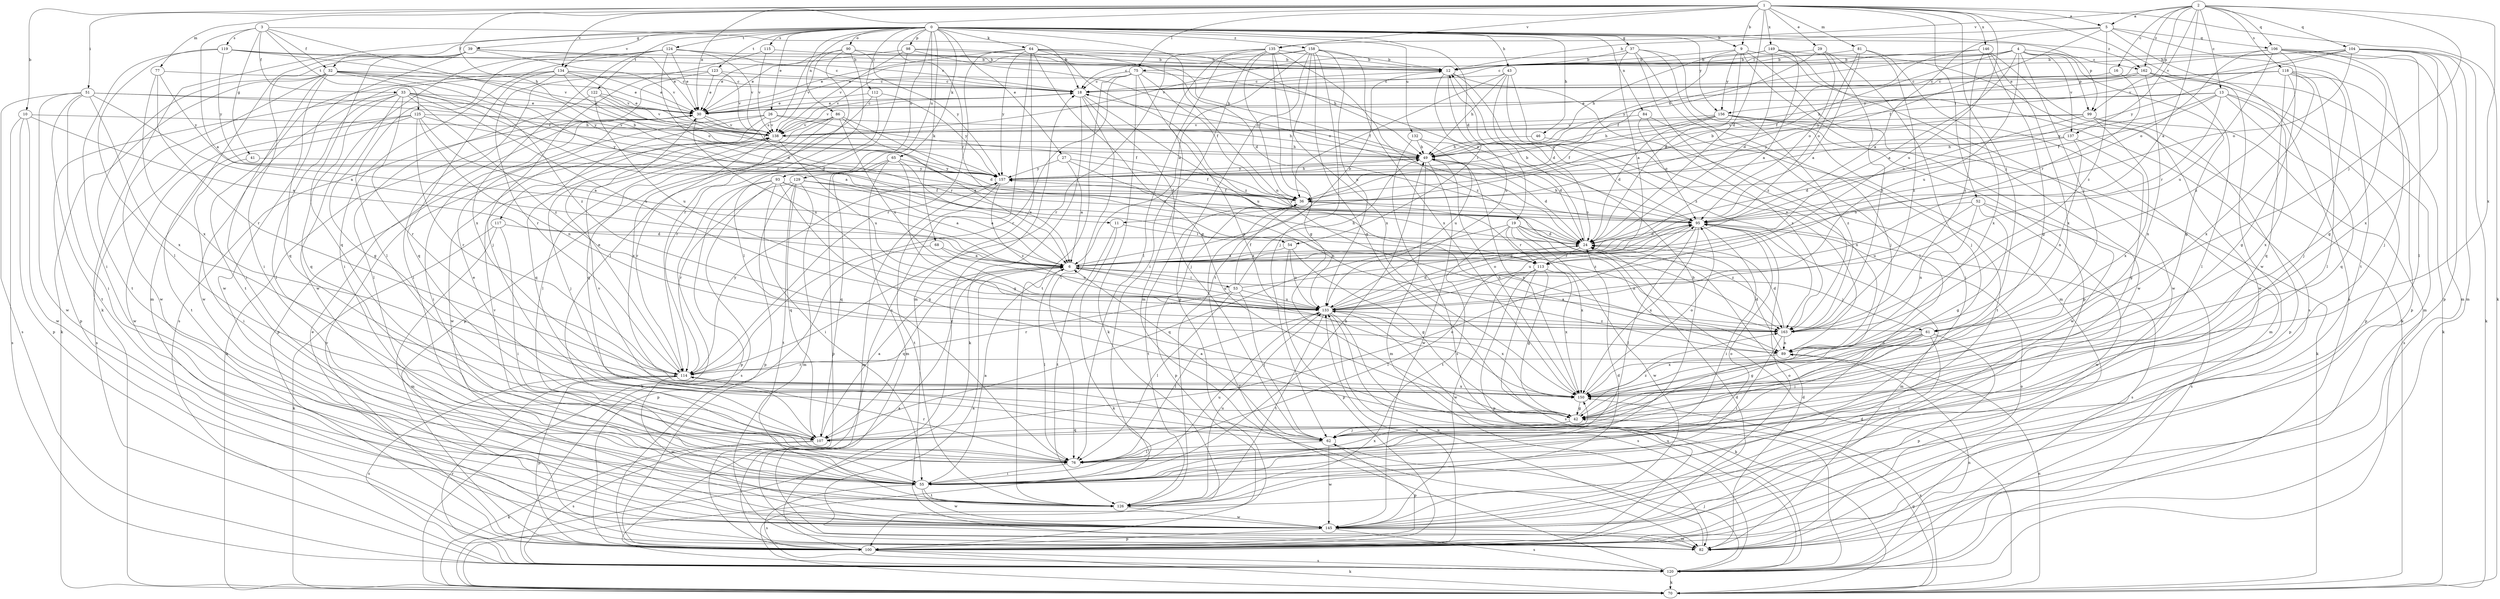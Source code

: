 strict digraph  {
0;
1;
2;
3;
4;
5;
6;
9;
10;
11;
12;
13;
16;
18;
19;
24;
26;
27;
29;
30;
32;
33;
36;
37;
39;
41;
42;
43;
46;
49;
51;
52;
53;
54;
55;
61;
62;
64;
65;
68;
70;
75;
76;
77;
81;
82;
84;
86;
89;
90;
93;
95;
98;
99;
100;
104;
106;
107;
112;
113;
114;
115;
117;
118;
119;
120;
122;
123;
124;
125;
126;
129;
132;
133;
134;
135;
137;
138;
145;
146;
149;
150;
156;
157;
158;
162;
163;
0 -> 9  [label=b];
0 -> 19  [label=d];
0 -> 26  [label=e];
0 -> 27  [label=e];
0 -> 32  [label=f];
0 -> 37  [label=g];
0 -> 39  [label=g];
0 -> 43  [label=h];
0 -> 46  [label=h];
0 -> 64  [label=k];
0 -> 65  [label=k];
0 -> 68  [label=k];
0 -> 70  [label=k];
0 -> 84  [label=n];
0 -> 86  [label=n];
0 -> 89  [label=n];
0 -> 90  [label=o];
0 -> 93  [label=o];
0 -> 98  [label=p];
0 -> 99  [label=p];
0 -> 112  [label=r];
0 -> 113  [label=r];
0 -> 115  [label=s];
0 -> 117  [label=s];
0 -> 122  [label=t];
0 -> 123  [label=t];
0 -> 124  [label=t];
0 -> 129  [label=u];
0 -> 132  [label=u];
0 -> 134  [label=v];
0 -> 156  [label=y];
0 -> 158  [label=z];
0 -> 162  [label=z];
1 -> 5  [label=a];
1 -> 9  [label=b];
1 -> 10  [label=b];
1 -> 24  [label=d];
1 -> 29  [label=e];
1 -> 30  [label=e];
1 -> 49  [label=h];
1 -> 51  [label=i];
1 -> 52  [label=i];
1 -> 61  [label=j];
1 -> 70  [label=k];
1 -> 75  [label=l];
1 -> 77  [label=m];
1 -> 81  [label=m];
1 -> 133  [label=u];
1 -> 134  [label=v];
1 -> 135  [label=v];
1 -> 145  [label=w];
1 -> 146  [label=x];
1 -> 149  [label=x];
2 -> 5  [label=a];
2 -> 6  [label=a];
2 -> 13  [label=c];
2 -> 16  [label=c];
2 -> 61  [label=j];
2 -> 99  [label=p];
2 -> 104  [label=q];
2 -> 106  [label=q];
2 -> 118  [label=s];
2 -> 135  [label=v];
2 -> 137  [label=v];
2 -> 150  [label=x];
2 -> 162  [label=z];
3 -> 6  [label=a];
3 -> 11  [label=b];
3 -> 18  [label=c];
3 -> 32  [label=f];
3 -> 33  [label=f];
3 -> 41  [label=g];
3 -> 119  [label=s];
3 -> 125  [label=t];
4 -> 6  [label=a];
4 -> 11  [label=b];
4 -> 18  [label=c];
4 -> 42  [label=g];
4 -> 49  [label=h];
4 -> 61  [label=j];
4 -> 75  [label=l];
4 -> 99  [label=p];
4 -> 133  [label=u];
4 -> 137  [label=v];
4 -> 162  [label=z];
5 -> 6  [label=a];
5 -> 12  [label=b];
5 -> 36  [label=f];
5 -> 106  [label=q];
5 -> 120  [label=s];
5 -> 126  [label=t];
5 -> 163  [label=z];
6 -> 12  [label=b];
6 -> 53  [label=i];
6 -> 61  [label=j];
6 -> 76  [label=l];
6 -> 107  [label=q];
6 -> 133  [label=u];
9 -> 12  [label=b];
9 -> 24  [label=d];
9 -> 49  [label=h];
9 -> 100  [label=p];
9 -> 120  [label=s];
9 -> 145  [label=w];
9 -> 156  [label=y];
10 -> 6  [label=a];
10 -> 100  [label=p];
10 -> 120  [label=s];
10 -> 138  [label=v];
10 -> 145  [label=w];
11 -> 54  [label=i];
11 -> 70  [label=k];
11 -> 126  [label=t];
12 -> 18  [label=c];
12 -> 54  [label=i];
12 -> 55  [label=i];
12 -> 95  [label=o];
12 -> 133  [label=u];
13 -> 30  [label=e];
13 -> 36  [label=f];
13 -> 100  [label=p];
13 -> 107  [label=q];
13 -> 113  [label=r];
13 -> 150  [label=x];
13 -> 156  [label=y];
13 -> 157  [label=y];
16 -> 18  [label=c];
16 -> 113  [label=r];
18 -> 30  [label=e];
18 -> 62  [label=j];
18 -> 70  [label=k];
18 -> 76  [label=l];
18 -> 133  [label=u];
18 -> 138  [label=v];
19 -> 24  [label=d];
19 -> 89  [label=n];
19 -> 107  [label=q];
19 -> 113  [label=r];
19 -> 126  [label=t];
19 -> 145  [label=w];
19 -> 150  [label=x];
19 -> 163  [label=z];
24 -> 6  [label=a];
24 -> 12  [label=b];
24 -> 113  [label=r];
26 -> 36  [label=f];
26 -> 49  [label=h];
26 -> 100  [label=p];
26 -> 107  [label=q];
26 -> 138  [label=v];
26 -> 145  [label=w];
27 -> 6  [label=a];
27 -> 36  [label=f];
27 -> 89  [label=n];
27 -> 157  [label=y];
29 -> 12  [label=b];
29 -> 36  [label=f];
29 -> 62  [label=j];
29 -> 95  [label=o];
29 -> 163  [label=z];
30 -> 18  [label=c];
30 -> 55  [label=i];
30 -> 70  [label=k];
30 -> 113  [label=r];
30 -> 133  [label=u];
30 -> 138  [label=v];
32 -> 18  [label=c];
32 -> 30  [label=e];
32 -> 55  [label=i];
32 -> 70  [label=k];
32 -> 107  [label=q];
32 -> 113  [label=r];
32 -> 126  [label=t];
32 -> 145  [label=w];
32 -> 157  [label=y];
32 -> 163  [label=z];
33 -> 6  [label=a];
33 -> 24  [label=d];
33 -> 30  [label=e];
33 -> 42  [label=g];
33 -> 76  [label=l];
33 -> 100  [label=p];
33 -> 107  [label=q];
33 -> 114  [label=r];
33 -> 133  [label=u];
33 -> 163  [label=z];
36 -> 95  [label=o];
36 -> 100  [label=p];
36 -> 126  [label=t];
36 -> 163  [label=z];
37 -> 6  [label=a];
37 -> 12  [label=b];
37 -> 62  [label=j];
37 -> 76  [label=l];
37 -> 82  [label=m];
37 -> 138  [label=v];
37 -> 163  [label=z];
39 -> 12  [label=b];
39 -> 30  [label=e];
39 -> 55  [label=i];
39 -> 82  [label=m];
39 -> 107  [label=q];
39 -> 138  [label=v];
39 -> 145  [label=w];
41 -> 55  [label=i];
41 -> 157  [label=y];
42 -> 62  [label=j];
42 -> 107  [label=q];
42 -> 163  [label=z];
43 -> 18  [label=c];
43 -> 24  [label=d];
43 -> 36  [label=f];
43 -> 49  [label=h];
43 -> 89  [label=n];
43 -> 163  [label=z];
46 -> 49  [label=h];
46 -> 89  [label=n];
49 -> 18  [label=c];
49 -> 24  [label=d];
49 -> 82  [label=m];
49 -> 145  [label=w];
49 -> 150  [label=x];
49 -> 157  [label=y];
51 -> 6  [label=a];
51 -> 30  [label=e];
51 -> 49  [label=h];
51 -> 55  [label=i];
51 -> 120  [label=s];
51 -> 126  [label=t];
51 -> 145  [label=w];
51 -> 150  [label=x];
52 -> 42  [label=g];
52 -> 89  [label=n];
52 -> 95  [label=o];
52 -> 120  [label=s];
52 -> 133  [label=u];
52 -> 145  [label=w];
53 -> 36  [label=f];
53 -> 49  [label=h];
53 -> 62  [label=j];
53 -> 76  [label=l];
53 -> 95  [label=o];
53 -> 114  [label=r];
53 -> 133  [label=u];
54 -> 6  [label=a];
54 -> 42  [label=g];
54 -> 100  [label=p];
54 -> 133  [label=u];
55 -> 6  [label=a];
55 -> 12  [label=b];
55 -> 49  [label=h];
55 -> 95  [label=o];
55 -> 120  [label=s];
55 -> 126  [label=t];
55 -> 133  [label=u];
55 -> 138  [label=v];
55 -> 145  [label=w];
55 -> 150  [label=x];
61 -> 6  [label=a];
61 -> 42  [label=g];
61 -> 55  [label=i];
61 -> 62  [label=j];
61 -> 89  [label=n];
61 -> 100  [label=p];
61 -> 150  [label=x];
62 -> 6  [label=a];
62 -> 76  [label=l];
62 -> 100  [label=p];
62 -> 138  [label=v];
62 -> 145  [label=w];
64 -> 12  [label=b];
64 -> 24  [label=d];
64 -> 30  [label=e];
64 -> 42  [label=g];
64 -> 49  [label=h];
64 -> 82  [label=m];
64 -> 114  [label=r];
64 -> 120  [label=s];
64 -> 157  [label=y];
64 -> 163  [label=z];
65 -> 6  [label=a];
65 -> 42  [label=g];
65 -> 82  [label=m];
65 -> 100  [label=p];
65 -> 107  [label=q];
65 -> 157  [label=y];
68 -> 6  [label=a];
68 -> 100  [label=p];
68 -> 133  [label=u];
70 -> 24  [label=d];
70 -> 42  [label=g];
70 -> 89  [label=n];
70 -> 150  [label=x];
75 -> 18  [label=c];
75 -> 36  [label=f];
75 -> 70  [label=k];
75 -> 95  [label=o];
75 -> 114  [label=r];
75 -> 126  [label=t];
75 -> 138  [label=v];
75 -> 150  [label=x];
76 -> 55  [label=i];
76 -> 114  [label=r];
77 -> 18  [label=c];
77 -> 114  [label=r];
77 -> 150  [label=x];
77 -> 157  [label=y];
81 -> 6  [label=a];
81 -> 12  [label=b];
81 -> 95  [label=o];
81 -> 150  [label=x];
81 -> 163  [label=z];
82 -> 6  [label=a];
82 -> 24  [label=d];
82 -> 30  [label=e];
82 -> 95  [label=o];
82 -> 133  [label=u];
84 -> 95  [label=o];
84 -> 126  [label=t];
84 -> 138  [label=v];
84 -> 163  [label=z];
86 -> 6  [label=a];
86 -> 24  [label=d];
86 -> 76  [label=l];
86 -> 107  [label=q];
86 -> 133  [label=u];
86 -> 138  [label=v];
86 -> 150  [label=x];
89 -> 24  [label=d];
89 -> 114  [label=r];
90 -> 12  [label=b];
90 -> 30  [label=e];
90 -> 76  [label=l];
90 -> 114  [label=r];
90 -> 138  [label=v];
90 -> 157  [label=y];
93 -> 6  [label=a];
93 -> 36  [label=f];
93 -> 42  [label=g];
93 -> 55  [label=i];
93 -> 70  [label=k];
93 -> 100  [label=p];
93 -> 120  [label=s];
95 -> 24  [label=d];
95 -> 49  [label=h];
95 -> 55  [label=i];
95 -> 76  [label=l];
95 -> 82  [label=m];
95 -> 120  [label=s];
95 -> 133  [label=u];
95 -> 150  [label=x];
95 -> 157  [label=y];
98 -> 12  [label=b];
98 -> 30  [label=e];
98 -> 49  [label=h];
98 -> 76  [label=l];
98 -> 95  [label=o];
98 -> 138  [label=v];
99 -> 95  [label=o];
99 -> 100  [label=p];
99 -> 120  [label=s];
99 -> 138  [label=v];
99 -> 150  [label=x];
99 -> 157  [label=y];
100 -> 6  [label=a];
100 -> 18  [label=c];
100 -> 24  [label=d];
100 -> 70  [label=k];
100 -> 120  [label=s];
100 -> 133  [label=u];
100 -> 138  [label=v];
104 -> 12  [label=b];
104 -> 30  [label=e];
104 -> 70  [label=k];
104 -> 82  [label=m];
104 -> 95  [label=o];
104 -> 100  [label=p];
104 -> 138  [label=v];
104 -> 150  [label=x];
104 -> 157  [label=y];
106 -> 12  [label=b];
106 -> 42  [label=g];
106 -> 62  [label=j];
106 -> 76  [label=l];
106 -> 82  [label=m];
106 -> 95  [label=o];
106 -> 133  [label=u];
106 -> 163  [label=z];
107 -> 6  [label=a];
107 -> 30  [label=e];
107 -> 70  [label=k];
107 -> 95  [label=o];
107 -> 120  [label=s];
112 -> 30  [label=e];
112 -> 100  [label=p];
112 -> 114  [label=r];
112 -> 157  [label=y];
113 -> 42  [label=g];
113 -> 76  [label=l];
113 -> 100  [label=p];
113 -> 120  [label=s];
113 -> 145  [label=w];
113 -> 150  [label=x];
114 -> 30  [label=e];
114 -> 100  [label=p];
114 -> 120  [label=s];
114 -> 145  [label=w];
114 -> 150  [label=x];
114 -> 157  [label=y];
115 -> 12  [label=b];
115 -> 62  [label=j];
115 -> 138  [label=v];
117 -> 24  [label=d];
117 -> 55  [label=i];
117 -> 70  [label=k];
117 -> 82  [label=m];
118 -> 18  [label=c];
118 -> 42  [label=g];
118 -> 49  [label=h];
118 -> 62  [label=j];
118 -> 76  [label=l];
118 -> 100  [label=p];
118 -> 107  [label=q];
118 -> 150  [label=x];
119 -> 12  [label=b];
119 -> 18  [label=c];
119 -> 55  [label=i];
119 -> 76  [label=l];
119 -> 138  [label=v];
119 -> 157  [label=y];
120 -> 36  [label=f];
120 -> 62  [label=j];
120 -> 70  [label=k];
120 -> 89  [label=n];
120 -> 114  [label=r];
120 -> 133  [label=u];
122 -> 30  [label=e];
122 -> 76  [label=l];
122 -> 133  [label=u];
122 -> 138  [label=v];
122 -> 157  [label=y];
123 -> 18  [label=c];
123 -> 30  [label=e];
123 -> 55  [label=i];
123 -> 120  [label=s];
123 -> 138  [label=v];
124 -> 12  [label=b];
124 -> 18  [label=c];
124 -> 30  [label=e];
124 -> 55  [label=i];
124 -> 76  [label=l];
124 -> 95  [label=o];
124 -> 138  [label=v];
124 -> 145  [label=w];
124 -> 150  [label=x];
125 -> 6  [label=a];
125 -> 89  [label=n];
125 -> 114  [label=r];
125 -> 120  [label=s];
125 -> 126  [label=t];
125 -> 138  [label=v];
125 -> 145  [label=w];
125 -> 157  [label=y];
126 -> 24  [label=d];
126 -> 133  [label=u];
126 -> 145  [label=w];
129 -> 6  [label=a];
129 -> 36  [label=f];
129 -> 82  [label=m];
129 -> 95  [label=o];
129 -> 100  [label=p];
129 -> 107  [label=q];
129 -> 114  [label=r];
129 -> 126  [label=t];
132 -> 24  [label=d];
132 -> 49  [label=h];
132 -> 120  [label=s];
132 -> 133  [label=u];
133 -> 24  [label=d];
133 -> 70  [label=k];
133 -> 76  [label=l];
133 -> 95  [label=o];
133 -> 120  [label=s];
133 -> 126  [label=t];
133 -> 150  [label=x];
133 -> 163  [label=z];
134 -> 18  [label=c];
134 -> 24  [label=d];
134 -> 30  [label=e];
134 -> 107  [label=q];
134 -> 114  [label=r];
134 -> 126  [label=t];
134 -> 138  [label=v];
134 -> 145  [label=w];
135 -> 12  [label=b];
135 -> 36  [label=f];
135 -> 42  [label=g];
135 -> 55  [label=i];
135 -> 76  [label=l];
135 -> 82  [label=m];
135 -> 114  [label=r];
135 -> 150  [label=x];
135 -> 163  [label=z];
137 -> 24  [label=d];
137 -> 42  [label=g];
137 -> 49  [label=h];
137 -> 89  [label=n];
138 -> 49  [label=h];
138 -> 62  [label=j];
138 -> 114  [label=r];
138 -> 133  [label=u];
145 -> 82  [label=m];
145 -> 95  [label=o];
145 -> 100  [label=p];
145 -> 120  [label=s];
146 -> 12  [label=b];
146 -> 36  [label=f];
146 -> 42  [label=g];
146 -> 145  [label=w];
146 -> 150  [label=x];
146 -> 163  [label=z];
149 -> 6  [label=a];
149 -> 12  [label=b];
149 -> 24  [label=d];
149 -> 70  [label=k];
149 -> 145  [label=w];
149 -> 157  [label=y];
150 -> 42  [label=g];
150 -> 49  [label=h];
150 -> 95  [label=o];
156 -> 24  [label=d];
156 -> 36  [label=f];
156 -> 49  [label=h];
156 -> 70  [label=k];
156 -> 82  [label=m];
156 -> 138  [label=v];
156 -> 145  [label=w];
156 -> 163  [label=z];
157 -> 36  [label=f];
157 -> 49  [label=h];
157 -> 82  [label=m];
157 -> 126  [label=t];
157 -> 163  [label=z];
158 -> 6  [label=a];
158 -> 12  [label=b];
158 -> 18  [label=c];
158 -> 30  [label=e];
158 -> 42  [label=g];
158 -> 62  [label=j];
158 -> 100  [label=p];
158 -> 126  [label=t];
158 -> 133  [label=u];
158 -> 150  [label=x];
162 -> 18  [label=c];
162 -> 70  [label=k];
162 -> 76  [label=l];
162 -> 82  [label=m];
162 -> 150  [label=x];
162 -> 157  [label=y];
163 -> 24  [label=d];
163 -> 55  [label=i];
163 -> 89  [label=n];
}
